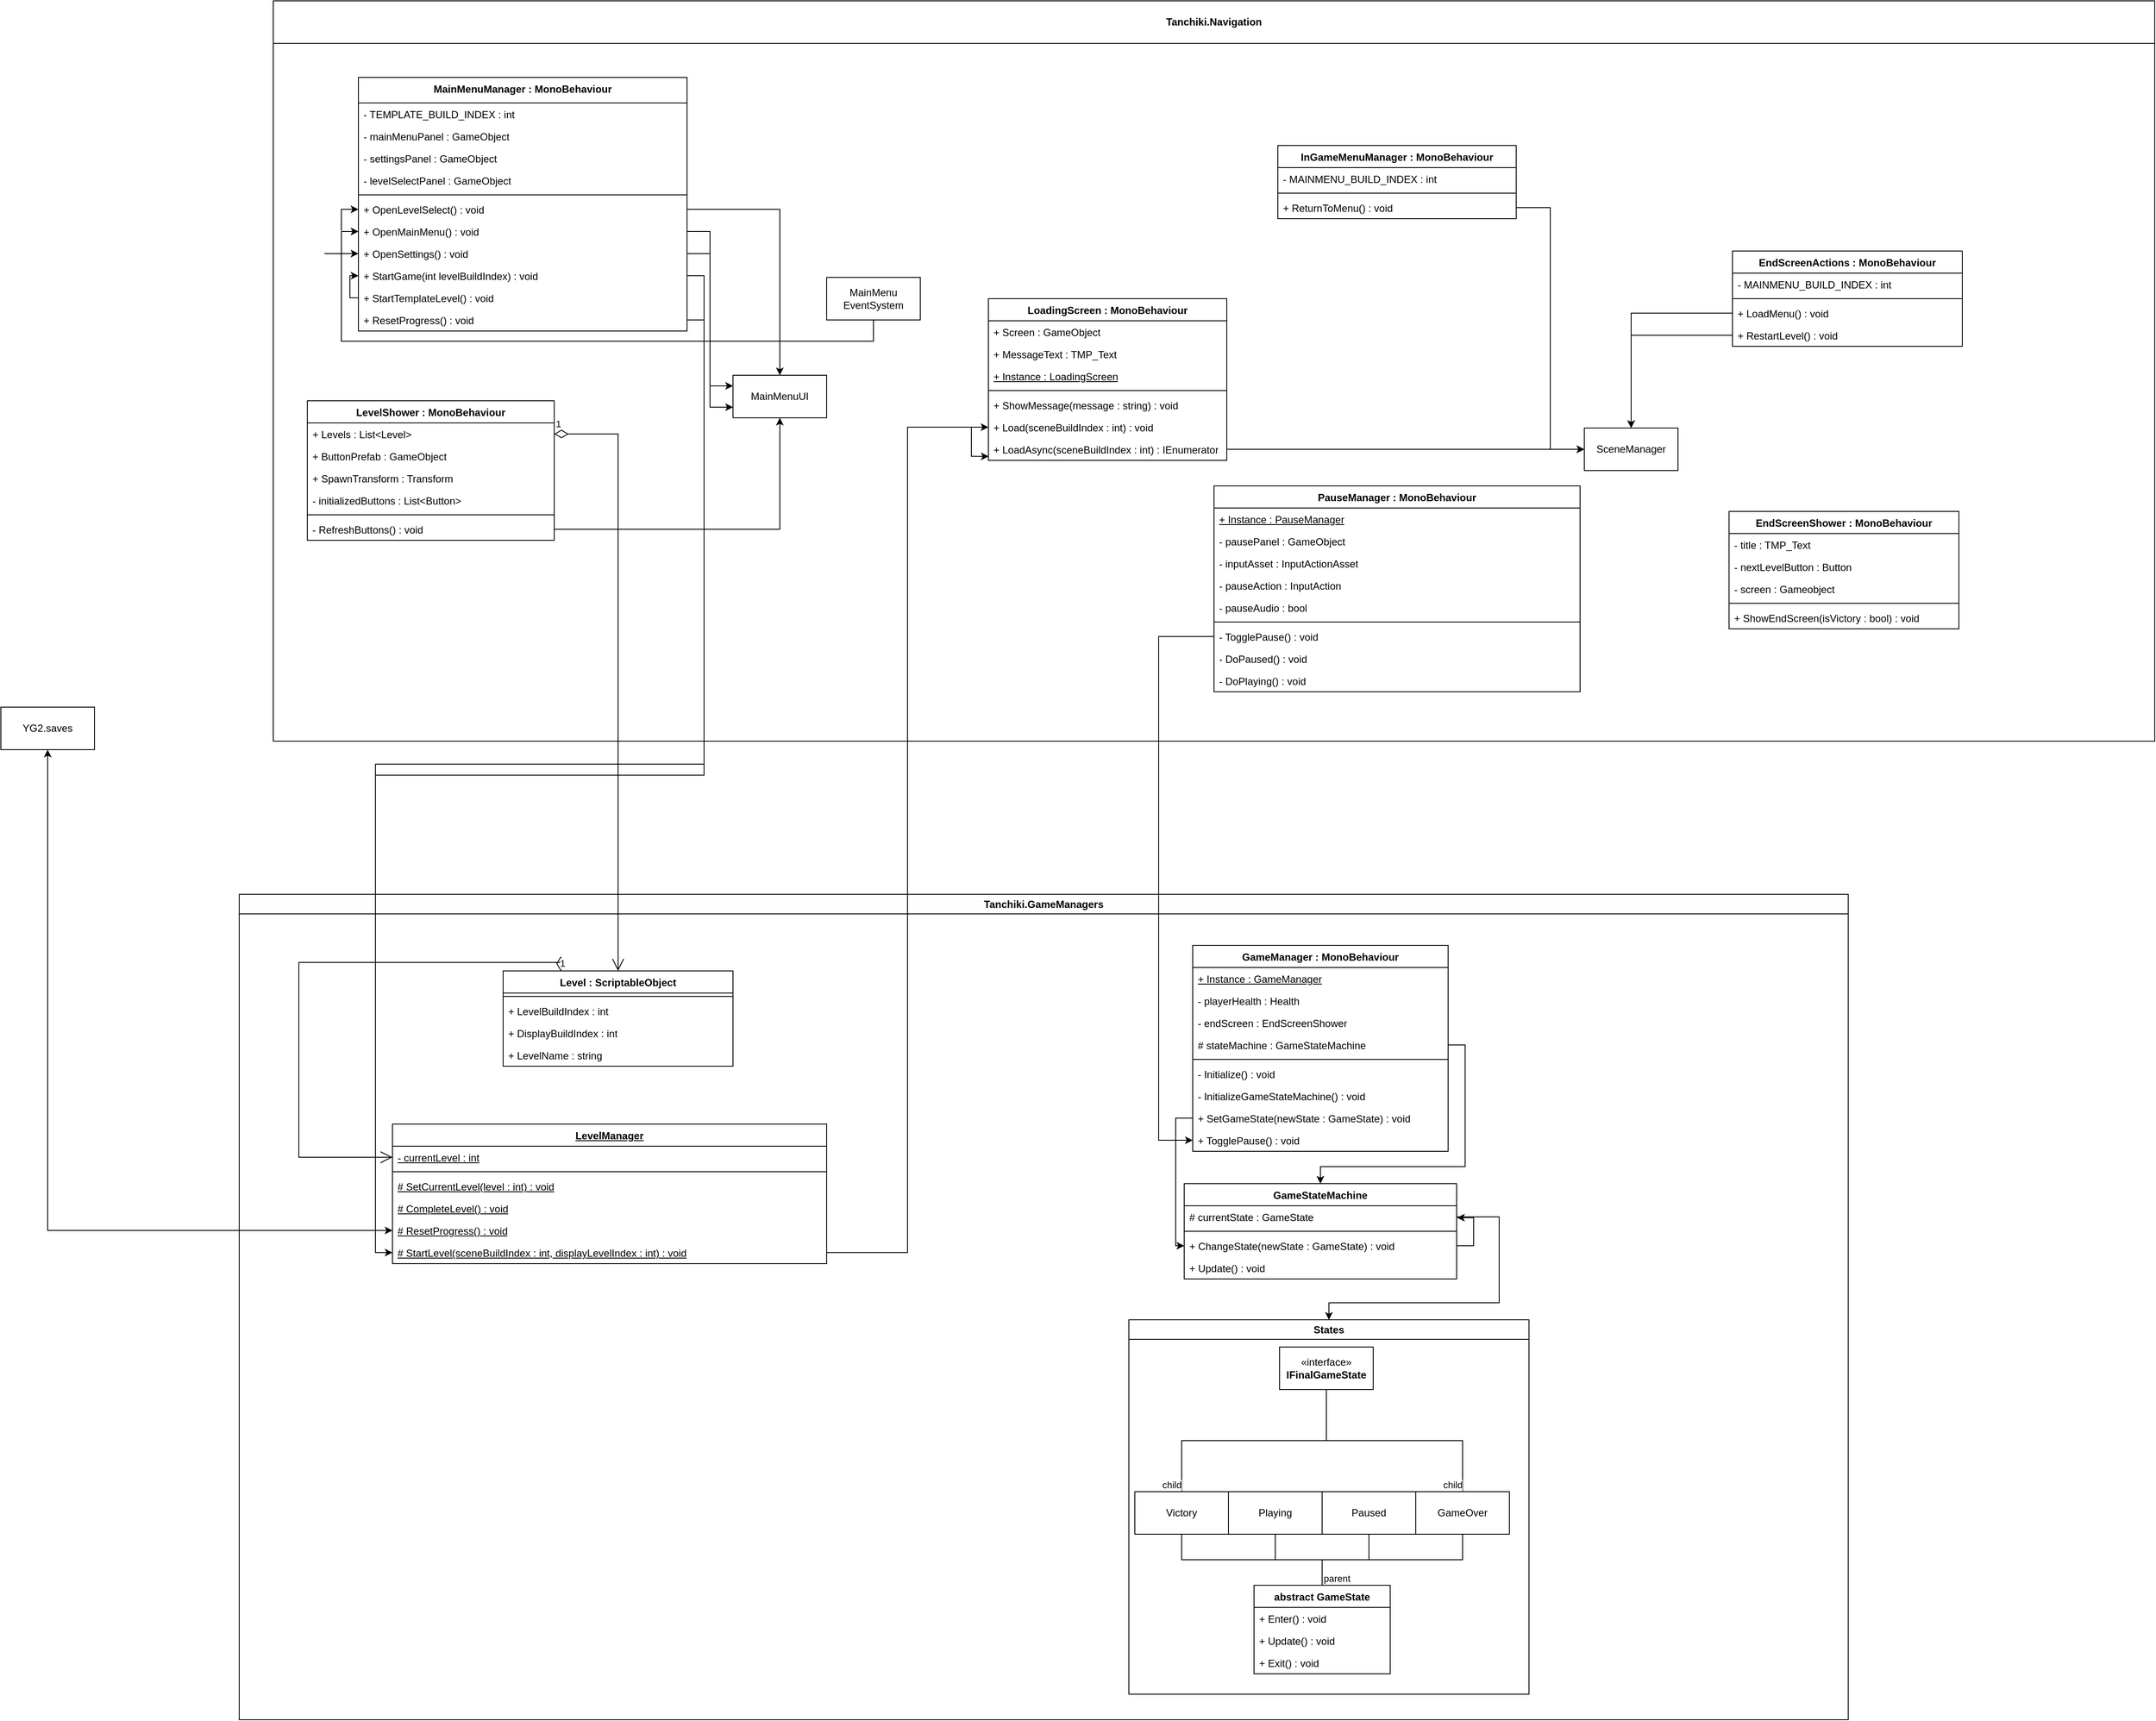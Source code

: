 <mxfile version="28.1.2">
  <diagram name="Страница — 1" id="2DYOa_ZJoDetYjfo0d46">
    <mxGraphModel dx="1869" dy="572" grid="1" gridSize="10" guides="1" tooltips="1" connect="1" arrows="1" fold="1" page="1" pageScale="1" pageWidth="827" pageHeight="1169" math="0" shadow="0">
      <root>
        <mxCell id="0" />
        <mxCell id="1" parent="0" />
        <mxCell id="8QUW1PWuyOzQRffvTLw3-3" value="Tanchiki.Navigation" style="swimlane;whiteSpace=wrap;html=1;startSize=50;" parent="1" vertex="1">
          <mxGeometry x="-40" y="100" width="2210" height="870" as="geometry" />
        </mxCell>
        <mxCell id="w1ibGSSZmLzrK6lH3_LJ-1" value="MainMenuManager : MonoBehaviour" style="swimlane;fontStyle=1;align=center;verticalAlign=top;childLayout=stackLayout;horizontal=1;startSize=30;horizontalStack=0;resizeParent=1;resizeParentMax=0;resizeLast=0;collapsible=1;marginBottom=0;whiteSpace=wrap;html=1;" parent="8QUW1PWuyOzQRffvTLw3-3" vertex="1">
          <mxGeometry x="100" y="90" width="386" height="298" as="geometry">
            <mxRectangle x="290" y="210" width="100" height="30" as="alternateBounds" />
          </mxGeometry>
        </mxCell>
        <mxCell id="w1ibGSSZmLzrK6lH3_LJ-2" value="- TEMPLATE_BUILD_INDEX : i&lt;span style=&quot;background-color: transparent; color: light-dark(rgb(0, 0, 0), rgb(255, 255, 255));&quot;&gt;nt&lt;/span&gt;" style="text;strokeColor=none;fillColor=none;align=left;verticalAlign=top;spacingLeft=4;spacingRight=4;overflow=hidden;rotatable=0;points=[[0,0.5],[1,0.5]];portConstraint=eastwest;whiteSpace=wrap;html=1;" parent="w1ibGSSZmLzrK6lH3_LJ-1" vertex="1">
          <mxGeometry y="30" width="386" height="26" as="geometry" />
        </mxCell>
        <mxCell id="8QUW1PWuyOzQRffvTLw3-4" value="- mainMenuPanel : GameObject" style="text;strokeColor=none;fillColor=none;align=left;verticalAlign=top;spacingLeft=4;spacingRight=4;overflow=hidden;rotatable=0;points=[[0,0.5],[1,0.5]];portConstraint=eastwest;whiteSpace=wrap;html=1;" parent="w1ibGSSZmLzrK6lH3_LJ-1" vertex="1">
          <mxGeometry y="56" width="386" height="26" as="geometry" />
        </mxCell>
        <mxCell id="8QUW1PWuyOzQRffvTLw3-6" value="- settingsPanel : GameObject" style="text;strokeColor=none;fillColor=none;align=left;verticalAlign=top;spacingLeft=4;spacingRight=4;overflow=hidden;rotatable=0;points=[[0,0.5],[1,0.5]];portConstraint=eastwest;whiteSpace=wrap;html=1;" parent="w1ibGSSZmLzrK6lH3_LJ-1" vertex="1">
          <mxGeometry y="82" width="386" height="26" as="geometry" />
        </mxCell>
        <mxCell id="8QUW1PWuyOzQRffvTLw3-7" value="- levelSelectPanel : GameObject" style="text;strokeColor=none;fillColor=none;align=left;verticalAlign=top;spacingLeft=4;spacingRight=4;overflow=hidden;rotatable=0;points=[[0,0.5],[1,0.5]];portConstraint=eastwest;whiteSpace=wrap;html=1;" parent="w1ibGSSZmLzrK6lH3_LJ-1" vertex="1">
          <mxGeometry y="108" width="386" height="26" as="geometry" />
        </mxCell>
        <mxCell id="w1ibGSSZmLzrK6lH3_LJ-3" value="" style="line;strokeWidth=1;fillColor=none;align=left;verticalAlign=middle;spacingTop=-1;spacingLeft=3;spacingRight=3;rotatable=0;labelPosition=right;points=[];portConstraint=eastwest;strokeColor=inherit;" parent="w1ibGSSZmLzrK6lH3_LJ-1" vertex="1">
          <mxGeometry y="134" width="386" height="8" as="geometry" />
        </mxCell>
        <mxCell id="w1ibGSSZmLzrK6lH3_LJ-4" value="+ OpenLevelSelect() : void" style="text;strokeColor=none;fillColor=none;align=left;verticalAlign=top;spacingLeft=4;spacingRight=4;overflow=hidden;rotatable=0;points=[[0,0.5],[1,0.5]];portConstraint=eastwest;whiteSpace=wrap;html=1;" parent="w1ibGSSZmLzrK6lH3_LJ-1" vertex="1">
          <mxGeometry y="142" width="386" height="26" as="geometry" />
        </mxCell>
        <mxCell id="8QUW1PWuyOzQRffvTLw3-8" value="+ OpenMainMenu() : void" style="text;strokeColor=none;fillColor=none;align=left;verticalAlign=top;spacingLeft=4;spacingRight=4;overflow=hidden;rotatable=0;points=[[0,0.5],[1,0.5]];portConstraint=eastwest;whiteSpace=wrap;html=1;" parent="w1ibGSSZmLzrK6lH3_LJ-1" vertex="1">
          <mxGeometry y="168" width="386" height="26" as="geometry" />
        </mxCell>
        <mxCell id="8QUW1PWuyOzQRffvTLw3-9" value="+ OpenSettings() : void" style="text;strokeColor=none;fillColor=none;align=left;verticalAlign=top;spacingLeft=4;spacingRight=4;overflow=hidden;rotatable=0;points=[[0,0.5],[1,0.5]];portConstraint=eastwest;whiteSpace=wrap;html=1;" parent="w1ibGSSZmLzrK6lH3_LJ-1" vertex="1">
          <mxGeometry y="194" width="386" height="26" as="geometry" />
        </mxCell>
        <mxCell id="8QUW1PWuyOzQRffvTLw3-49" value="+ StartGame(int levelBuildIndex) : void" style="text;strokeColor=none;fillColor=none;align=left;verticalAlign=top;spacingLeft=4;spacingRight=4;overflow=hidden;rotatable=0;points=[[0,0.5],[1,0.5]];portConstraint=eastwest;whiteSpace=wrap;html=1;" parent="w1ibGSSZmLzrK6lH3_LJ-1" vertex="1">
          <mxGeometry y="220" width="386" height="26" as="geometry" />
        </mxCell>
        <mxCell id="8QUW1PWuyOzQRffvTLw3-71" style="edgeStyle=orthogonalEdgeStyle;rounded=0;orthogonalLoop=1;jettySize=auto;html=1;entryX=0;entryY=0.5;entryDx=0;entryDy=0;" parent="w1ibGSSZmLzrK6lH3_LJ-1" source="8QUW1PWuyOzQRffvTLw3-53" target="8QUW1PWuyOzQRffvTLw3-49" edge="1">
          <mxGeometry relative="1" as="geometry">
            <Array as="points">
              <mxPoint x="-10" y="259" />
              <mxPoint x="-10" y="233" />
            </Array>
          </mxGeometry>
        </mxCell>
        <mxCell id="8QUW1PWuyOzQRffvTLw3-53" value="+ StartTemplateLevel() : void" style="text;strokeColor=none;fillColor=none;align=left;verticalAlign=top;spacingLeft=4;spacingRight=4;overflow=hidden;rotatable=0;points=[[0,0.5],[1,0.5]];portConstraint=eastwest;whiteSpace=wrap;html=1;" parent="w1ibGSSZmLzrK6lH3_LJ-1" vertex="1">
          <mxGeometry y="246" width="386" height="26" as="geometry" />
        </mxCell>
        <mxCell id="8QUW1PWuyOzQRffvTLw3-58" value="+ ResetProgress() : void" style="text;strokeColor=none;fillColor=none;align=left;verticalAlign=top;spacingLeft=4;spacingRight=4;overflow=hidden;rotatable=0;points=[[0,0.5],[1,0.5]];portConstraint=eastwest;whiteSpace=wrap;html=1;" parent="w1ibGSSZmLzrK6lH3_LJ-1" vertex="1">
          <mxGeometry y="272" width="386" height="26" as="geometry" />
        </mxCell>
        <mxCell id="8QUW1PWuyOzQRffvTLw3-10" value="LoadingScreen : MonoBehaviour" style="swimlane;fontStyle=1;align=center;verticalAlign=top;childLayout=stackLayout;horizontal=1;startSize=26;horizontalStack=0;resizeParent=1;resizeParentMax=0;resizeLast=0;collapsible=1;marginBottom=0;whiteSpace=wrap;html=1;" parent="8QUW1PWuyOzQRffvTLw3-3" vertex="1">
          <mxGeometry x="840" y="350" width="280" height="190" as="geometry" />
        </mxCell>
        <mxCell id="8QUW1PWuyOzQRffvTLw3-11" value="+ Screen : GameObject" style="text;strokeColor=none;fillColor=none;align=left;verticalAlign=top;spacingLeft=4;spacingRight=4;overflow=hidden;rotatable=0;points=[[0,0.5],[1,0.5]];portConstraint=eastwest;whiteSpace=wrap;html=1;" parent="8QUW1PWuyOzQRffvTLw3-10" vertex="1">
          <mxGeometry y="26" width="280" height="26" as="geometry" />
        </mxCell>
        <mxCell id="8QUW1PWuyOzQRffvTLw3-14" value="+ MessageText : TMP_Text" style="text;strokeColor=none;fillColor=none;align=left;verticalAlign=top;spacingLeft=4;spacingRight=4;overflow=hidden;rotatable=0;points=[[0,0.5],[1,0.5]];portConstraint=eastwest;whiteSpace=wrap;html=1;" parent="8QUW1PWuyOzQRffvTLw3-10" vertex="1">
          <mxGeometry y="52" width="280" height="26" as="geometry" />
        </mxCell>
        <mxCell id="8QUW1PWuyOzQRffvTLw3-15" value="+ Instance : LoadingScreen" style="text;strokeColor=none;fillColor=none;align=left;verticalAlign=top;spacingLeft=4;spacingRight=4;overflow=hidden;rotatable=0;points=[[0,0.5],[1,0.5]];portConstraint=eastwest;whiteSpace=wrap;html=1;fontStyle=4" parent="8QUW1PWuyOzQRffvTLw3-10" vertex="1">
          <mxGeometry y="78" width="280" height="26" as="geometry" />
        </mxCell>
        <mxCell id="8QUW1PWuyOzQRffvTLw3-12" value="" style="line;strokeWidth=1;fillColor=none;align=left;verticalAlign=middle;spacingTop=-1;spacingLeft=3;spacingRight=3;rotatable=0;labelPosition=right;points=[];portConstraint=eastwest;strokeColor=inherit;" parent="8QUW1PWuyOzQRffvTLw3-10" vertex="1">
          <mxGeometry y="104" width="280" height="8" as="geometry" />
        </mxCell>
        <mxCell id="AEAD8FZH2cgO7j8btaIu-1" value="+ ShowMessage(message : string) : void" style="text;strokeColor=none;fillColor=none;align=left;verticalAlign=top;spacingLeft=4;spacingRight=4;overflow=hidden;rotatable=0;points=[[0,0.5],[1,0.5]];portConstraint=eastwest;whiteSpace=wrap;html=1;" vertex="1" parent="8QUW1PWuyOzQRffvTLw3-10">
          <mxGeometry y="112" width="280" height="26" as="geometry" />
        </mxCell>
        <mxCell id="8QUW1PWuyOzQRffvTLw3-16" value="+ Load(sceneBuildIndex : int) : void" style="text;strokeColor=none;fillColor=none;align=left;verticalAlign=top;spacingLeft=4;spacingRight=4;overflow=hidden;rotatable=0;points=[[0,0.5],[1,0.5]];portConstraint=eastwest;whiteSpace=wrap;html=1;" parent="8QUW1PWuyOzQRffvTLw3-10" vertex="1">
          <mxGeometry y="138" width="280" height="26" as="geometry" />
        </mxCell>
        <mxCell id="8QUW1PWuyOzQRffvTLw3-17" value="+ LoadAsync(sceneBuildIndex : int) : IEnumerator" style="text;strokeColor=none;fillColor=none;align=left;verticalAlign=top;spacingLeft=4;spacingRight=4;overflow=hidden;rotatable=0;points=[[0,0.5],[1,0.5]];portConstraint=eastwest;whiteSpace=wrap;html=1;" parent="8QUW1PWuyOzQRffvTLw3-10" vertex="1">
          <mxGeometry y="164" width="280" height="26" as="geometry" />
        </mxCell>
        <mxCell id="8QUW1PWuyOzQRffvTLw3-78" style="edgeStyle=orthogonalEdgeStyle;rounded=0;orthogonalLoop=1;jettySize=auto;html=1;entryX=0.001;entryY=0.821;entryDx=0;entryDy=0;entryPerimeter=0;" parent="8QUW1PWuyOzQRffvTLw3-10" source="8QUW1PWuyOzQRffvTLw3-16" target="8QUW1PWuyOzQRffvTLw3-17" edge="1">
          <mxGeometry relative="1" as="geometry" />
        </mxCell>
        <mxCell id="8QUW1PWuyOzQRffvTLw3-22" value="LevelShower : MonoBehaviour" style="swimlane;fontStyle=1;align=center;verticalAlign=top;childLayout=stackLayout;horizontal=1;startSize=26;horizontalStack=0;resizeParent=1;resizeParentMax=0;resizeLast=0;collapsible=1;marginBottom=0;whiteSpace=wrap;html=1;" parent="8QUW1PWuyOzQRffvTLw3-3" vertex="1">
          <mxGeometry x="40" y="470" width="290" height="164" as="geometry" />
        </mxCell>
        <mxCell id="8QUW1PWuyOzQRffvTLw3-23" value="+ Levels : List&amp;lt;Level&amp;gt;" style="text;strokeColor=none;fillColor=none;align=left;verticalAlign=top;spacingLeft=4;spacingRight=4;overflow=hidden;rotatable=0;points=[[0,0.5],[1,0.5]];portConstraint=eastwest;whiteSpace=wrap;html=1;" parent="8QUW1PWuyOzQRffvTLw3-22" vertex="1">
          <mxGeometry y="26" width="290" height="26" as="geometry" />
        </mxCell>
        <mxCell id="8QUW1PWuyOzQRffvTLw3-26" value="+ ButtonPrefab : GameObject" style="text;strokeColor=none;fillColor=none;align=left;verticalAlign=top;spacingLeft=4;spacingRight=4;overflow=hidden;rotatable=0;points=[[0,0.5],[1,0.5]];portConstraint=eastwest;whiteSpace=wrap;html=1;" parent="8QUW1PWuyOzQRffvTLw3-22" vertex="1">
          <mxGeometry y="52" width="290" height="26" as="geometry" />
        </mxCell>
        <mxCell id="8QUW1PWuyOzQRffvTLw3-27" value="+ SpawnTransform : Transform" style="text;strokeColor=none;fillColor=none;align=left;verticalAlign=top;spacingLeft=4;spacingRight=4;overflow=hidden;rotatable=0;points=[[0,0.5],[1,0.5]];portConstraint=eastwest;whiteSpace=wrap;html=1;" parent="8QUW1PWuyOzQRffvTLw3-22" vertex="1">
          <mxGeometry y="78" width="290" height="26" as="geometry" />
        </mxCell>
        <mxCell id="8QUW1PWuyOzQRffvTLw3-28" value="-&amp;nbsp;initializedButtons : List&amp;lt;Button&amp;gt;" style="text;strokeColor=none;fillColor=none;align=left;verticalAlign=top;spacingLeft=4;spacingRight=4;overflow=hidden;rotatable=0;points=[[0,0.5],[1,0.5]];portConstraint=eastwest;whiteSpace=wrap;html=1;" parent="8QUW1PWuyOzQRffvTLw3-22" vertex="1">
          <mxGeometry y="104" width="290" height="26" as="geometry" />
        </mxCell>
        <mxCell id="8QUW1PWuyOzQRffvTLw3-24" value="" style="line;strokeWidth=1;fillColor=none;align=left;verticalAlign=middle;spacingTop=-1;spacingLeft=3;spacingRight=3;rotatable=0;labelPosition=right;points=[];portConstraint=eastwest;strokeColor=inherit;" parent="8QUW1PWuyOzQRffvTLw3-22" vertex="1">
          <mxGeometry y="130" width="290" height="8" as="geometry" />
        </mxCell>
        <mxCell id="8QUW1PWuyOzQRffvTLw3-30" value="- RefreshButtons() : void" style="text;strokeColor=none;fillColor=none;align=left;verticalAlign=top;spacingLeft=4;spacingRight=4;overflow=hidden;rotatable=0;points=[[0,0.5],[1,0.5]];portConstraint=eastwest;whiteSpace=wrap;html=1;" parent="8QUW1PWuyOzQRffvTLw3-22" vertex="1">
          <mxGeometry y="138" width="290" height="26" as="geometry" />
        </mxCell>
        <mxCell id="8QUW1PWuyOzQRffvTLw3-37" value="MainMenuUI" style="html=1;whiteSpace=wrap;" parent="8QUW1PWuyOzQRffvTLw3-3" vertex="1">
          <mxGeometry x="540" y="440" width="110" height="50" as="geometry" />
        </mxCell>
        <mxCell id="8QUW1PWuyOzQRffvTLw3-47" style="edgeStyle=orthogonalEdgeStyle;rounded=0;orthogonalLoop=1;jettySize=auto;html=1;entryX=0;entryY=0.5;entryDx=0;entryDy=0;" parent="8QUW1PWuyOzQRffvTLw3-3" source="8QUW1PWuyOzQRffvTLw3-38" target="8QUW1PWuyOzQRffvTLw3-8" edge="1">
          <mxGeometry relative="1" as="geometry">
            <Array as="points">
              <mxPoint x="705" y="400" />
              <mxPoint x="80" y="400" />
              <mxPoint x="80" y="271" />
            </Array>
          </mxGeometry>
        </mxCell>
        <mxCell id="8QUW1PWuyOzQRffvTLw3-38" value="MainMenu&lt;br&gt;EventSystem" style="html=1;whiteSpace=wrap;" parent="8QUW1PWuyOzQRffvTLw3-3" vertex="1">
          <mxGeometry x="650" y="325" width="110" height="50" as="geometry" />
        </mxCell>
        <mxCell id="8QUW1PWuyOzQRffvTLw3-40" style="edgeStyle=orthogonalEdgeStyle;rounded=0;orthogonalLoop=1;jettySize=auto;html=1;" parent="8QUW1PWuyOzQRffvTLw3-3" source="w1ibGSSZmLzrK6lH3_LJ-4" target="8QUW1PWuyOzQRffvTLw3-37" edge="1">
          <mxGeometry relative="1" as="geometry" />
        </mxCell>
        <mxCell id="8QUW1PWuyOzQRffvTLw3-41" style="edgeStyle=orthogonalEdgeStyle;rounded=0;orthogonalLoop=1;jettySize=auto;html=1;entryX=0;entryY=0.25;entryDx=0;entryDy=0;" parent="8QUW1PWuyOzQRffvTLw3-3" source="8QUW1PWuyOzQRffvTLw3-8" target="8QUW1PWuyOzQRffvTLw3-37" edge="1">
          <mxGeometry relative="1" as="geometry">
            <mxPoint x="530.0" y="350" as="targetPoint" />
          </mxGeometry>
        </mxCell>
        <mxCell id="8QUW1PWuyOzQRffvTLw3-42" style="edgeStyle=orthogonalEdgeStyle;rounded=0;orthogonalLoop=1;jettySize=auto;html=1;entryX=0;entryY=0.75;entryDx=0;entryDy=0;" parent="8QUW1PWuyOzQRffvTLw3-3" source="8QUW1PWuyOzQRffvTLw3-9" target="8QUW1PWuyOzQRffvTLw3-37" edge="1">
          <mxGeometry relative="1" as="geometry">
            <mxPoint x="520.0" y="350" as="targetPoint" />
          </mxGeometry>
        </mxCell>
        <mxCell id="8QUW1PWuyOzQRffvTLw3-44" style="edgeStyle=orthogonalEdgeStyle;rounded=0;orthogonalLoop=1;jettySize=auto;html=1;entryX=0.5;entryY=1;entryDx=0;entryDy=0;" parent="8QUW1PWuyOzQRffvTLw3-3" source="8QUW1PWuyOzQRffvTLw3-30" target="8QUW1PWuyOzQRffvTLw3-37" edge="1">
          <mxGeometry relative="1" as="geometry" />
        </mxCell>
        <mxCell id="8QUW1PWuyOzQRffvTLw3-56" value="" style="endArrow=classic;html=1;rounded=0;entryX=0;entryY=0.5;entryDx=0;entryDy=0;" parent="8QUW1PWuyOzQRffvTLw3-3" target="w1ibGSSZmLzrK6lH3_LJ-4" edge="1">
          <mxGeometry width="50" height="50" relative="1" as="geometry">
            <mxPoint x="80" y="270" as="sourcePoint" />
            <mxPoint x="100" y="210" as="targetPoint" />
            <Array as="points">
              <mxPoint x="80" y="245" />
            </Array>
          </mxGeometry>
        </mxCell>
        <mxCell id="v83eA48cjaej-B-r6ZFM-2" value="SceneManager" style="html=1;whiteSpace=wrap;" parent="8QUW1PWuyOzQRffvTLw3-3" vertex="1">
          <mxGeometry x="1540" y="502" width="110" height="50" as="geometry" />
        </mxCell>
        <mxCell id="8QUW1PWuyOzQRffvTLw3-33" value="InGameMenuManager : MonoBehaviour" style="swimlane;fontStyle=1;align=center;verticalAlign=top;childLayout=stackLayout;horizontal=1;startSize=26;horizontalStack=0;resizeParent=1;resizeParentMax=0;resizeLast=0;collapsible=1;marginBottom=0;whiteSpace=wrap;html=1;" parent="8QUW1PWuyOzQRffvTLw3-3" vertex="1">
          <mxGeometry x="1180" y="170" width="280" height="86" as="geometry" />
        </mxCell>
        <mxCell id="8QUW1PWuyOzQRffvTLw3-34" value="- MAINMENU_BUILD_INDEX : int" style="text;strokeColor=none;fillColor=none;align=left;verticalAlign=top;spacingLeft=4;spacingRight=4;overflow=hidden;rotatable=0;points=[[0,0.5],[1,0.5]];portConstraint=eastwest;whiteSpace=wrap;html=1;" parent="8QUW1PWuyOzQRffvTLw3-33" vertex="1">
          <mxGeometry y="26" width="280" height="26" as="geometry" />
        </mxCell>
        <mxCell id="8QUW1PWuyOzQRffvTLw3-35" value="" style="line;strokeWidth=1;fillColor=none;align=left;verticalAlign=middle;spacingTop=-1;spacingLeft=3;spacingRight=3;rotatable=0;labelPosition=right;points=[];portConstraint=eastwest;strokeColor=inherit;" parent="8QUW1PWuyOzQRffvTLw3-33" vertex="1">
          <mxGeometry y="52" width="280" height="8" as="geometry" />
        </mxCell>
        <mxCell id="8QUW1PWuyOzQRffvTLw3-36" value="+ ReturnToMenu() : void" style="text;strokeColor=none;fillColor=none;align=left;verticalAlign=top;spacingLeft=4;spacingRight=4;overflow=hidden;rotatable=0;points=[[0,0.5],[1,0.5]];portConstraint=eastwest;whiteSpace=wrap;html=1;" parent="8QUW1PWuyOzQRffvTLw3-33" vertex="1">
          <mxGeometry y="60" width="280" height="26" as="geometry" />
        </mxCell>
        <mxCell id="v83eA48cjaej-B-r6ZFM-3" style="edgeStyle=orthogonalEdgeStyle;rounded=0;orthogonalLoop=1;jettySize=auto;html=1;entryX=0;entryY=0.5;entryDx=0;entryDy=0;" parent="8QUW1PWuyOzQRffvTLw3-3" source="8QUW1PWuyOzQRffvTLw3-36" target="v83eA48cjaej-B-r6ZFM-2" edge="1">
          <mxGeometry relative="1" as="geometry" />
        </mxCell>
        <mxCell id="v83eA48cjaej-B-r6ZFM-4" style="edgeStyle=orthogonalEdgeStyle;rounded=0;orthogonalLoop=1;jettySize=auto;html=1;entryX=0;entryY=0.5;entryDx=0;entryDy=0;" parent="8QUW1PWuyOzQRffvTLw3-3" source="8QUW1PWuyOzQRffvTLw3-17" target="v83eA48cjaej-B-r6ZFM-2" edge="1">
          <mxGeometry relative="1" as="geometry" />
        </mxCell>
        <mxCell id="v83eA48cjaej-B-r6ZFM-5" value="PauseManager : MonoBehaviour" style="swimlane;fontStyle=1;align=center;verticalAlign=top;childLayout=stackLayout;horizontal=1;startSize=26;horizontalStack=0;resizeParent=1;resizeParentMax=0;resizeLast=0;collapsible=1;marginBottom=0;whiteSpace=wrap;html=1;" parent="8QUW1PWuyOzQRffvTLw3-3" vertex="1">
          <mxGeometry x="1105" y="570" width="430" height="242" as="geometry" />
        </mxCell>
        <mxCell id="v83eA48cjaej-B-r6ZFM-12" value="+ Instance : PauseManager" style="text;strokeColor=none;fillColor=none;align=left;verticalAlign=top;spacingLeft=4;spacingRight=4;overflow=hidden;rotatable=0;points=[[0,0.5],[1,0.5]];portConstraint=eastwest;whiteSpace=wrap;html=1;fontStyle=4" parent="v83eA48cjaej-B-r6ZFM-5" vertex="1">
          <mxGeometry y="26" width="430" height="26" as="geometry" />
        </mxCell>
        <mxCell id="v83eA48cjaej-B-r6ZFM-6" value="- pausePanel : GameObject" style="text;strokeColor=none;fillColor=none;align=left;verticalAlign=top;spacingLeft=4;spacingRight=4;overflow=hidden;rotatable=0;points=[[0,0.5],[1,0.5]];portConstraint=eastwest;whiteSpace=wrap;html=1;" parent="v83eA48cjaej-B-r6ZFM-5" vertex="1">
          <mxGeometry y="52" width="430" height="26" as="geometry" />
        </mxCell>
        <mxCell id="v83eA48cjaej-B-r6ZFM-9" value="- inputAsset : InputActionAsset" style="text;strokeColor=none;fillColor=none;align=left;verticalAlign=top;spacingLeft=4;spacingRight=4;overflow=hidden;rotatable=0;points=[[0,0.5],[1,0.5]];portConstraint=eastwest;whiteSpace=wrap;html=1;" parent="v83eA48cjaej-B-r6ZFM-5" vertex="1">
          <mxGeometry y="78" width="430" height="26" as="geometry" />
        </mxCell>
        <mxCell id="v83eA48cjaej-B-r6ZFM-10" value="- pauseAction : InputAction" style="text;strokeColor=none;fillColor=none;align=left;verticalAlign=top;spacingLeft=4;spacingRight=4;overflow=hidden;rotatable=0;points=[[0,0.5],[1,0.5]];portConstraint=eastwest;whiteSpace=wrap;html=1;" parent="v83eA48cjaej-B-r6ZFM-5" vertex="1">
          <mxGeometry y="104" width="430" height="26" as="geometry" />
        </mxCell>
        <mxCell id="v83eA48cjaej-B-r6ZFM-11" value="- pauseAudio : bool" style="text;strokeColor=none;fillColor=none;align=left;verticalAlign=top;spacingLeft=4;spacingRight=4;overflow=hidden;rotatable=0;points=[[0,0.5],[1,0.5]];portConstraint=eastwest;whiteSpace=wrap;html=1;" parent="v83eA48cjaej-B-r6ZFM-5" vertex="1">
          <mxGeometry y="130" width="430" height="26" as="geometry" />
        </mxCell>
        <mxCell id="v83eA48cjaej-B-r6ZFM-7" value="" style="line;strokeWidth=1;fillColor=none;align=left;verticalAlign=middle;spacingTop=-1;spacingLeft=3;spacingRight=3;rotatable=0;labelPosition=right;points=[];portConstraint=eastwest;strokeColor=inherit;" parent="v83eA48cjaej-B-r6ZFM-5" vertex="1">
          <mxGeometry y="156" width="430" height="8" as="geometry" />
        </mxCell>
        <mxCell id="v83eA48cjaej-B-r6ZFM-8" value="- TogglePause() : void" style="text;strokeColor=none;fillColor=none;align=left;verticalAlign=top;spacingLeft=4;spacingRight=4;overflow=hidden;rotatable=0;points=[[0,0.5],[1,0.5]];portConstraint=eastwest;whiteSpace=wrap;html=1;" parent="v83eA48cjaej-B-r6ZFM-5" vertex="1">
          <mxGeometry y="164" width="430" height="26" as="geometry" />
        </mxCell>
        <mxCell id="v83eA48cjaej-B-r6ZFM-17" value="- DoPaused() : void" style="text;strokeColor=none;fillColor=none;align=left;verticalAlign=top;spacingLeft=4;spacingRight=4;overflow=hidden;rotatable=0;points=[[0,0.5],[1,0.5]];portConstraint=eastwest;whiteSpace=wrap;html=1;" parent="v83eA48cjaej-B-r6ZFM-5" vertex="1">
          <mxGeometry y="190" width="430" height="26" as="geometry" />
        </mxCell>
        <mxCell id="v83eA48cjaej-B-r6ZFM-18" value="- DoPlaying() : void" style="text;strokeColor=none;fillColor=none;align=left;verticalAlign=top;spacingLeft=4;spacingRight=4;overflow=hidden;rotatable=0;points=[[0,0.5],[1,0.5]];portConstraint=eastwest;whiteSpace=wrap;html=1;" parent="v83eA48cjaej-B-r6ZFM-5" vertex="1">
          <mxGeometry y="216" width="430" height="26" as="geometry" />
        </mxCell>
        <mxCell id="v83eA48cjaej-B-r6ZFM-130" value="EndScreenActions : MonoBehaviour" style="swimlane;fontStyle=1;align=center;verticalAlign=top;childLayout=stackLayout;horizontal=1;startSize=26;horizontalStack=0;resizeParent=1;resizeParentMax=0;resizeLast=0;collapsible=1;marginBottom=0;whiteSpace=wrap;html=1;" parent="8QUW1PWuyOzQRffvTLw3-3" vertex="1">
          <mxGeometry x="1714" y="294" width="270" height="112" as="geometry" />
        </mxCell>
        <mxCell id="v83eA48cjaej-B-r6ZFM-131" value="- MAINMENU_BUILD_INDEX : int" style="text;strokeColor=none;fillColor=none;align=left;verticalAlign=top;spacingLeft=4;spacingRight=4;overflow=hidden;rotatable=0;points=[[0,0.5],[1,0.5]];portConstraint=eastwest;whiteSpace=wrap;html=1;" parent="v83eA48cjaej-B-r6ZFM-130" vertex="1">
          <mxGeometry y="26" width="270" height="26" as="geometry" />
        </mxCell>
        <mxCell id="v83eA48cjaej-B-r6ZFM-132" value="" style="line;strokeWidth=1;fillColor=none;align=left;verticalAlign=middle;spacingTop=-1;spacingLeft=3;spacingRight=3;rotatable=0;labelPosition=right;points=[];portConstraint=eastwest;strokeColor=inherit;" parent="v83eA48cjaej-B-r6ZFM-130" vertex="1">
          <mxGeometry y="52" width="270" height="8" as="geometry" />
        </mxCell>
        <mxCell id="v83eA48cjaej-B-r6ZFM-133" value="+ LoadMenu() : void" style="text;strokeColor=none;fillColor=none;align=left;verticalAlign=top;spacingLeft=4;spacingRight=4;overflow=hidden;rotatable=0;points=[[0,0.5],[1,0.5]];portConstraint=eastwest;whiteSpace=wrap;html=1;" parent="v83eA48cjaej-B-r6ZFM-130" vertex="1">
          <mxGeometry y="60" width="270" height="26" as="geometry" />
        </mxCell>
        <mxCell id="v83eA48cjaej-B-r6ZFM-134" value="+ RestartLevel() : void" style="text;strokeColor=none;fillColor=none;align=left;verticalAlign=top;spacingLeft=4;spacingRight=4;overflow=hidden;rotatable=0;points=[[0,0.5],[1,0.5]];portConstraint=eastwest;whiteSpace=wrap;html=1;" parent="v83eA48cjaej-B-r6ZFM-130" vertex="1">
          <mxGeometry y="86" width="270" height="26" as="geometry" />
        </mxCell>
        <mxCell id="v83eA48cjaej-B-r6ZFM-136" value="EndScreenShower : MonoBehaviour" style="swimlane;fontStyle=1;align=center;verticalAlign=top;childLayout=stackLayout;horizontal=1;startSize=26;horizontalStack=0;resizeParent=1;resizeParentMax=0;resizeLast=0;collapsible=1;marginBottom=0;whiteSpace=wrap;html=1;" parent="8QUW1PWuyOzQRffvTLw3-3" vertex="1">
          <mxGeometry x="1710" y="600" width="270" height="138" as="geometry" />
        </mxCell>
        <mxCell id="v83eA48cjaej-B-r6ZFM-137" value="- title : TMP_Text" style="text;strokeColor=none;fillColor=none;align=left;verticalAlign=top;spacingLeft=4;spacingRight=4;overflow=hidden;rotatable=0;points=[[0,0.5],[1,0.5]];portConstraint=eastwest;whiteSpace=wrap;html=1;" parent="v83eA48cjaej-B-r6ZFM-136" vertex="1">
          <mxGeometry y="26" width="270" height="26" as="geometry" />
        </mxCell>
        <mxCell id="v83eA48cjaej-B-r6ZFM-140" value="- nextLevelButton : Button" style="text;strokeColor=none;fillColor=none;align=left;verticalAlign=top;spacingLeft=4;spacingRight=4;overflow=hidden;rotatable=0;points=[[0,0.5],[1,0.5]];portConstraint=eastwest;whiteSpace=wrap;html=1;" parent="v83eA48cjaej-B-r6ZFM-136" vertex="1">
          <mxGeometry y="52" width="270" height="26" as="geometry" />
        </mxCell>
        <mxCell id="v83eA48cjaej-B-r6ZFM-141" value="- screen : Gameobject" style="text;strokeColor=none;fillColor=none;align=left;verticalAlign=top;spacingLeft=4;spacingRight=4;overflow=hidden;rotatable=0;points=[[0,0.5],[1,0.5]];portConstraint=eastwest;whiteSpace=wrap;html=1;" parent="v83eA48cjaej-B-r6ZFM-136" vertex="1">
          <mxGeometry y="78" width="270" height="26" as="geometry" />
        </mxCell>
        <mxCell id="v83eA48cjaej-B-r6ZFM-138" value="" style="line;strokeWidth=1;fillColor=none;align=left;verticalAlign=middle;spacingTop=-1;spacingLeft=3;spacingRight=3;rotatable=0;labelPosition=right;points=[];portConstraint=eastwest;strokeColor=inherit;" parent="v83eA48cjaej-B-r6ZFM-136" vertex="1">
          <mxGeometry y="104" width="270" height="8" as="geometry" />
        </mxCell>
        <mxCell id="v83eA48cjaej-B-r6ZFM-139" value="+ ShowEndScreen(isVictory : bool) : void" style="text;strokeColor=none;fillColor=none;align=left;verticalAlign=top;spacingLeft=4;spacingRight=4;overflow=hidden;rotatable=0;points=[[0,0.5],[1,0.5]];portConstraint=eastwest;whiteSpace=wrap;html=1;" parent="v83eA48cjaej-B-r6ZFM-136" vertex="1">
          <mxGeometry y="112" width="270" height="26" as="geometry" />
        </mxCell>
        <mxCell id="v83eA48cjaej-B-r6ZFM-143" style="edgeStyle=orthogonalEdgeStyle;rounded=0;orthogonalLoop=1;jettySize=auto;html=1;entryX=0.5;entryY=0;entryDx=0;entryDy=0;" parent="8QUW1PWuyOzQRffvTLw3-3" source="v83eA48cjaej-B-r6ZFM-133" target="v83eA48cjaej-B-r6ZFM-2" edge="1">
          <mxGeometry relative="1" as="geometry" />
        </mxCell>
        <mxCell id="v83eA48cjaej-B-r6ZFM-144" style="edgeStyle=orthogonalEdgeStyle;rounded=0;orthogonalLoop=1;jettySize=auto;html=1;entryX=0.5;entryY=0;entryDx=0;entryDy=0;" parent="8QUW1PWuyOzQRffvTLw3-3" source="v83eA48cjaej-B-r6ZFM-134" target="v83eA48cjaej-B-r6ZFM-2" edge="1">
          <mxGeometry relative="1" as="geometry">
            <mxPoint x="1610" y="500" as="targetPoint" />
          </mxGeometry>
        </mxCell>
        <mxCell id="8QUW1PWuyOzQRffvTLw3-55" value="" style="endArrow=classic;html=1;rounded=0;entryX=0;entryY=0.5;entryDx=0;entryDy=0;" parent="1" target="8QUW1PWuyOzQRffvTLw3-9" edge="1">
          <mxGeometry width="50" height="50" relative="1" as="geometry">
            <mxPoint x="20" y="397" as="sourcePoint" />
            <mxPoint x="540" y="530" as="targetPoint" />
          </mxGeometry>
        </mxCell>
        <mxCell id="8QUW1PWuyOzQRffvTLw3-59" value="Tanchiki.GameManagers" style="swimlane;whiteSpace=wrap;html=1;" parent="1" vertex="1">
          <mxGeometry x="-80" y="1150" width="1890" height="970" as="geometry" />
        </mxCell>
        <mxCell id="8QUW1PWuyOzQRffvTLw3-60" value="LevelManager" style="swimlane;fontStyle=5;align=center;verticalAlign=top;childLayout=stackLayout;horizontal=1;startSize=26;horizontalStack=0;resizeParent=1;resizeParentMax=0;resizeLast=0;collapsible=1;marginBottom=0;whiteSpace=wrap;html=1;" parent="8QUW1PWuyOzQRffvTLw3-59" vertex="1">
          <mxGeometry x="180" y="270" width="510" height="164" as="geometry" />
        </mxCell>
        <mxCell id="8QUW1PWuyOzQRffvTLw3-61" value="- currentLevel : int" style="text;strokeColor=none;fillColor=none;align=left;verticalAlign=top;spacingLeft=4;spacingRight=4;overflow=hidden;rotatable=0;points=[[0,0.5],[1,0.5]];portConstraint=eastwest;whiteSpace=wrap;html=1;fontStyle=4" parent="8QUW1PWuyOzQRffvTLw3-60" vertex="1">
          <mxGeometry y="26" width="510" height="26" as="geometry" />
        </mxCell>
        <mxCell id="8QUW1PWuyOzQRffvTLw3-62" value="" style="line;strokeWidth=1;fillColor=none;align=left;verticalAlign=middle;spacingTop=-1;spacingLeft=3;spacingRight=3;rotatable=0;labelPosition=right;points=[];portConstraint=eastwest;strokeColor=inherit;" parent="8QUW1PWuyOzQRffvTLw3-60" vertex="1">
          <mxGeometry y="52" width="510" height="8" as="geometry" />
        </mxCell>
        <mxCell id="8QUW1PWuyOzQRffvTLw3-63" value="# SetCurrentLevel(level : int) : void" style="text;strokeColor=none;fillColor=none;align=left;verticalAlign=top;spacingLeft=4;spacingRight=4;overflow=hidden;rotatable=0;points=[[0,0.5],[1,0.5]];portConstraint=eastwest;whiteSpace=wrap;html=1;fontStyle=4" parent="8QUW1PWuyOzQRffvTLw3-60" vertex="1">
          <mxGeometry y="60" width="510" height="26" as="geometry" />
        </mxCell>
        <mxCell id="8QUW1PWuyOzQRffvTLw3-64" value="# CompleteLevel() : void" style="text;strokeColor=none;fillColor=none;align=left;verticalAlign=top;spacingLeft=4;spacingRight=4;overflow=hidden;rotatable=0;points=[[0,0.5],[1,0.5]];portConstraint=eastwest;whiteSpace=wrap;html=1;fontStyle=4" parent="8QUW1PWuyOzQRffvTLw3-60" vertex="1">
          <mxGeometry y="86" width="510" height="26" as="geometry" />
        </mxCell>
        <mxCell id="8QUW1PWuyOzQRffvTLw3-65" value="# ResetProgress() : void" style="text;strokeColor=none;fillColor=none;align=left;verticalAlign=top;spacingLeft=4;spacingRight=4;overflow=hidden;rotatable=0;points=[[0,0.5],[1,0.5]];portConstraint=eastwest;whiteSpace=wrap;html=1;fontStyle=4" parent="8QUW1PWuyOzQRffvTLw3-60" vertex="1">
          <mxGeometry y="112" width="510" height="26" as="geometry" />
        </mxCell>
        <mxCell id="8QUW1PWuyOzQRffvTLw3-66" value="# StartLevel(sceneBuildIndex : int, displayLevelIndex : int) : void" style="text;strokeColor=none;fillColor=none;align=left;verticalAlign=top;spacingLeft=4;spacingRight=4;overflow=hidden;rotatable=0;points=[[0,0.5],[1,0.5]];portConstraint=eastwest;whiteSpace=wrap;html=1;fontStyle=4" parent="8QUW1PWuyOzQRffvTLw3-60" vertex="1">
          <mxGeometry y="138" width="510" height="26" as="geometry" />
        </mxCell>
        <mxCell id="v83eA48cjaej-B-r6ZFM-118" style="edgeStyle=orthogonalEdgeStyle;rounded=0;orthogonalLoop=1;jettySize=auto;html=1;entryX=0.5;entryY=0;entryDx=0;entryDy=0;exitX=1;exitY=0.5;exitDx=0;exitDy=0;" parent="8QUW1PWuyOzQRffvTLw3-59" source="v83eA48cjaej-B-r6ZFM-112" target="v83eA48cjaej-B-r6ZFM-42" edge="1">
          <mxGeometry relative="1" as="geometry">
            <Array as="points">
              <mxPoint x="1440" y="177" />
              <mxPoint x="1440" y="320" />
              <mxPoint x="1270" y="320" />
            </Array>
          </mxGeometry>
        </mxCell>
        <mxCell id="v83eA48cjaej-B-r6ZFM-25" value="GameManager : MonoBehaviour" style="swimlane;fontStyle=1;align=center;verticalAlign=top;childLayout=stackLayout;horizontal=1;startSize=26;horizontalStack=0;resizeParent=1;resizeParentMax=0;resizeLast=0;collapsible=1;marginBottom=0;whiteSpace=wrap;html=1;" parent="8QUW1PWuyOzQRffvTLw3-59" vertex="1">
          <mxGeometry x="1120" y="60" width="300" height="242" as="geometry" />
        </mxCell>
        <mxCell id="v83eA48cjaej-B-r6ZFM-26" value="+ Instance : GameManager" style="text;strokeColor=none;fillColor=none;align=left;verticalAlign=top;spacingLeft=4;spacingRight=4;overflow=hidden;rotatable=0;points=[[0,0.5],[1,0.5]];portConstraint=eastwest;whiteSpace=wrap;html=1;fontStyle=4" parent="v83eA48cjaej-B-r6ZFM-25" vertex="1">
          <mxGeometry y="26" width="300" height="26" as="geometry" />
        </mxCell>
        <mxCell id="v83eA48cjaej-B-r6ZFM-29" value="- playerHealth : Health" style="text;strokeColor=none;fillColor=none;align=left;verticalAlign=top;spacingLeft=4;spacingRight=4;overflow=hidden;rotatable=0;points=[[0,0.5],[1,0.5]];portConstraint=eastwest;whiteSpace=wrap;html=1;fontStyle=0" parent="v83eA48cjaej-B-r6ZFM-25" vertex="1">
          <mxGeometry y="52" width="300" height="26" as="geometry" />
        </mxCell>
        <mxCell id="v83eA48cjaej-B-r6ZFM-30" value="- endScreen : EndScreenShower" style="text;strokeColor=none;fillColor=none;align=left;verticalAlign=top;spacingLeft=4;spacingRight=4;overflow=hidden;rotatable=0;points=[[0,0.5],[1,0.5]];portConstraint=eastwest;whiteSpace=wrap;html=1;fontStyle=0" parent="v83eA48cjaej-B-r6ZFM-25" vertex="1">
          <mxGeometry y="78" width="300" height="26" as="geometry" />
        </mxCell>
        <mxCell id="v83eA48cjaej-B-r6ZFM-112" value="# stateMachine : GameStateMachine" style="text;strokeColor=none;fillColor=none;align=left;verticalAlign=top;spacingLeft=4;spacingRight=4;overflow=hidden;rotatable=0;points=[[0,0.5],[1,0.5]];portConstraint=eastwest;whiteSpace=wrap;html=1;fontStyle=0" parent="v83eA48cjaej-B-r6ZFM-25" vertex="1">
          <mxGeometry y="104" width="300" height="26" as="geometry" />
        </mxCell>
        <mxCell id="v83eA48cjaej-B-r6ZFM-27" value="" style="line;strokeWidth=1;fillColor=none;align=left;verticalAlign=middle;spacingTop=-1;spacingLeft=3;spacingRight=3;rotatable=0;labelPosition=right;points=[];portConstraint=eastwest;strokeColor=inherit;" parent="v83eA48cjaej-B-r6ZFM-25" vertex="1">
          <mxGeometry y="130" width="300" height="8" as="geometry" />
        </mxCell>
        <mxCell id="v83eA48cjaej-B-r6ZFM-28" value="- Initialize() : void" style="text;strokeColor=none;fillColor=none;align=left;verticalAlign=top;spacingLeft=4;spacingRight=4;overflow=hidden;rotatable=0;points=[[0,0.5],[1,0.5]];portConstraint=eastwest;whiteSpace=wrap;html=1;" parent="v83eA48cjaej-B-r6ZFM-25" vertex="1">
          <mxGeometry y="138" width="300" height="26" as="geometry" />
        </mxCell>
        <mxCell id="v83eA48cjaej-B-r6ZFM-113" value="- InitializeGameStateMachine() : void" style="text;strokeColor=none;fillColor=none;align=left;verticalAlign=top;spacingLeft=4;spacingRight=4;overflow=hidden;rotatable=0;points=[[0,0.5],[1,0.5]];portConstraint=eastwest;whiteSpace=wrap;html=1;" parent="v83eA48cjaej-B-r6ZFM-25" vertex="1">
          <mxGeometry y="164" width="300" height="26" as="geometry" />
        </mxCell>
        <mxCell id="v83eA48cjaej-B-r6ZFM-114" value="+ SetGameState(newState : GameState) : void" style="text;strokeColor=none;fillColor=none;align=left;verticalAlign=top;spacingLeft=4;spacingRight=4;overflow=hidden;rotatable=0;points=[[0,0.5],[1,0.5]];portConstraint=eastwest;whiteSpace=wrap;html=1;" parent="v83eA48cjaej-B-r6ZFM-25" vertex="1">
          <mxGeometry y="190" width="300" height="26" as="geometry" />
        </mxCell>
        <mxCell id="v83eA48cjaej-B-r6ZFM-115" value="+ TogglePause() : void" style="text;strokeColor=none;fillColor=none;align=left;verticalAlign=top;spacingLeft=4;spacingRight=4;overflow=hidden;rotatable=0;points=[[0,0.5],[1,0.5]];portConstraint=eastwest;whiteSpace=wrap;html=1;" parent="v83eA48cjaej-B-r6ZFM-25" vertex="1">
          <mxGeometry y="216" width="300" height="26" as="geometry" />
        </mxCell>
        <mxCell id="v83eA48cjaej-B-r6ZFM-42" value="GameStateMachine" style="swimlane;fontStyle=1;align=center;verticalAlign=top;childLayout=stackLayout;horizontal=1;startSize=26;horizontalStack=0;resizeParent=1;resizeParentMax=0;resizeLast=0;collapsible=1;marginBottom=0;whiteSpace=wrap;html=1;" parent="8QUW1PWuyOzQRffvTLw3-59" vertex="1">
          <mxGeometry x="1110" y="340" width="320" height="112" as="geometry" />
        </mxCell>
        <mxCell id="v83eA48cjaej-B-r6ZFM-43" value="# currentState : GameState" style="text;strokeColor=none;fillColor=none;align=left;verticalAlign=top;spacingLeft=4;spacingRight=4;overflow=hidden;rotatable=0;points=[[0,0.5],[1,0.5]];portConstraint=eastwest;whiteSpace=wrap;html=1;" parent="v83eA48cjaej-B-r6ZFM-42" vertex="1">
          <mxGeometry y="26" width="320" height="26" as="geometry" />
        </mxCell>
        <mxCell id="v83eA48cjaej-B-r6ZFM-44" value="" style="line;strokeWidth=1;fillColor=none;align=left;verticalAlign=middle;spacingTop=-1;spacingLeft=3;spacingRight=3;rotatable=0;labelPosition=right;points=[];portConstraint=eastwest;strokeColor=inherit;" parent="v83eA48cjaej-B-r6ZFM-42" vertex="1">
          <mxGeometry y="52" width="320" height="8" as="geometry" />
        </mxCell>
        <mxCell id="v83eA48cjaej-B-r6ZFM-120" style="edgeStyle=orthogonalEdgeStyle;rounded=0;orthogonalLoop=1;jettySize=auto;html=1;" parent="v83eA48cjaej-B-r6ZFM-42" source="v83eA48cjaej-B-r6ZFM-45" edge="1">
          <mxGeometry relative="1" as="geometry">
            <mxPoint x="320" y="40" as="targetPoint" />
          </mxGeometry>
        </mxCell>
        <mxCell id="v83eA48cjaej-B-r6ZFM-45" value="+ ChangeState(newState : GameState) : void" style="text;strokeColor=none;fillColor=none;align=left;verticalAlign=top;spacingLeft=4;spacingRight=4;overflow=hidden;rotatable=0;points=[[0,0.5],[1,0.5]];portConstraint=eastwest;whiteSpace=wrap;html=1;" parent="v83eA48cjaej-B-r6ZFM-42" vertex="1">
          <mxGeometry y="60" width="320" height="26" as="geometry" />
        </mxCell>
        <mxCell id="v83eA48cjaej-B-r6ZFM-46" value="+ Update() : void" style="text;strokeColor=none;fillColor=none;align=left;verticalAlign=top;spacingLeft=4;spacingRight=4;overflow=hidden;rotatable=0;points=[[0,0.5],[1,0.5]];portConstraint=eastwest;whiteSpace=wrap;html=1;" parent="v83eA48cjaej-B-r6ZFM-42" vertex="1">
          <mxGeometry y="86" width="320" height="26" as="geometry" />
        </mxCell>
        <mxCell id="v83eA48cjaej-B-r6ZFM-111" value="States" style="swimlane;whiteSpace=wrap;html=1;" parent="8QUW1PWuyOzQRffvTLw3-59" vertex="1">
          <mxGeometry x="1045" y="500" width="470" height="440" as="geometry" />
        </mxCell>
        <mxCell id="v83eA48cjaej-B-r6ZFM-50" value="" style="endArrow=none;html=1;edgeStyle=orthogonalEdgeStyle;rounded=0;entryX=0.5;entryY=1;entryDx=0;entryDy=0;exitX=0.5;exitY=0;exitDx=0;exitDy=0;" parent="v83eA48cjaej-B-r6ZFM-111" source="v83eA48cjaej-B-r6ZFM-31" target="v83eA48cjaej-B-r6ZFM-47" edge="1">
          <mxGeometry relative="1" as="geometry">
            <mxPoint x="77" y="282" as="sourcePoint" />
            <mxPoint x="237" y="282" as="targetPoint" />
          </mxGeometry>
        </mxCell>
        <mxCell id="v83eA48cjaej-B-r6ZFM-51" value="parent" style="edgeLabel;resizable=0;html=1;align=left;verticalAlign=bottom;" parent="v83eA48cjaej-B-r6ZFM-50" connectable="0" vertex="1">
          <mxGeometry x="-1" relative="1" as="geometry" />
        </mxCell>
        <mxCell id="v83eA48cjaej-B-r6ZFM-52" value="child" style="edgeLabel;resizable=0;html=1;align=right;verticalAlign=bottom;" parent="v83eA48cjaej-B-r6ZFM-50" connectable="0" vertex="1">
          <mxGeometry x="1" relative="1" as="geometry" />
        </mxCell>
        <mxCell id="v83eA48cjaej-B-r6ZFM-53" value="" style="endArrow=none;html=1;edgeStyle=orthogonalEdgeStyle;rounded=0;entryX=0.5;entryY=1;entryDx=0;entryDy=0;exitX=0.5;exitY=0;exitDx=0;exitDy=0;" parent="v83eA48cjaej-B-r6ZFM-111" source="v83eA48cjaej-B-r6ZFM-31" target="v83eA48cjaej-B-r6ZFM-48" edge="1">
          <mxGeometry relative="1" as="geometry">
            <mxPoint x="392" y="342" as="sourcePoint" />
            <mxPoint x="337" y="282" as="targetPoint" />
          </mxGeometry>
        </mxCell>
        <mxCell id="v83eA48cjaej-B-r6ZFM-54" value="parent" style="edgeLabel;resizable=0;html=1;align=left;verticalAlign=bottom;" parent="v83eA48cjaej-B-r6ZFM-53" connectable="0" vertex="1">
          <mxGeometry x="-1" relative="1" as="geometry" />
        </mxCell>
        <mxCell id="v83eA48cjaej-B-r6ZFM-55" value="child" style="edgeLabel;resizable=0;html=1;align=right;verticalAlign=bottom;" parent="v83eA48cjaej-B-r6ZFM-53" connectable="0" vertex="1">
          <mxGeometry x="1" relative="1" as="geometry" />
        </mxCell>
        <mxCell id="v83eA48cjaej-B-r6ZFM-58" value="" style="endArrow=none;html=1;edgeStyle=orthogonalEdgeStyle;rounded=0;entryX=0.5;entryY=0;entryDx=0;entryDy=0;exitX=0.5;exitY=1;exitDx=0;exitDy=0;" parent="v83eA48cjaej-B-r6ZFM-111" source="v83eA48cjaej-B-r6ZFM-41" target="v83eA48cjaej-B-r6ZFM-56" edge="1">
          <mxGeometry relative="1" as="geometry">
            <mxPoint x="177" y="122" as="sourcePoint" />
            <mxPoint x="377" y="262" as="targetPoint" />
          </mxGeometry>
        </mxCell>
        <mxCell id="v83eA48cjaej-B-r6ZFM-59" value="parent" style="edgeLabel;resizable=0;html=1;align=left;verticalAlign=bottom;" parent="v83eA48cjaej-B-r6ZFM-58" connectable="0" vertex="1">
          <mxGeometry x="-1" relative="1" as="geometry" />
        </mxCell>
        <mxCell id="v83eA48cjaej-B-r6ZFM-60" value="child" style="edgeLabel;resizable=0;html=1;align=right;verticalAlign=bottom;" parent="v83eA48cjaej-B-r6ZFM-58" connectable="0" vertex="1">
          <mxGeometry x="1" relative="1" as="geometry" />
        </mxCell>
        <mxCell id="v83eA48cjaej-B-r6ZFM-61" value="" style="endArrow=none;html=1;edgeStyle=orthogonalEdgeStyle;rounded=0;entryX=0.5;entryY=0;entryDx=0;entryDy=0;exitX=0.5;exitY=1;exitDx=0;exitDy=0;" parent="v83eA48cjaej-B-r6ZFM-111" source="v83eA48cjaej-B-r6ZFM-41" target="v83eA48cjaej-B-r6ZFM-57" edge="1">
          <mxGeometry relative="1" as="geometry">
            <mxPoint x="227" y="92" as="sourcePoint" />
            <mxPoint x="367" y="322" as="targetPoint" />
          </mxGeometry>
        </mxCell>
        <mxCell id="v83eA48cjaej-B-r6ZFM-62" value="parent" style="edgeLabel;resizable=0;html=1;align=left;verticalAlign=bottom;" parent="v83eA48cjaej-B-r6ZFM-61" connectable="0" vertex="1">
          <mxGeometry x="-1" relative="1" as="geometry" />
        </mxCell>
        <mxCell id="v83eA48cjaej-B-r6ZFM-63" value="child" style="edgeLabel;resizable=0;html=1;align=right;verticalAlign=bottom;" parent="v83eA48cjaej-B-r6ZFM-61" connectable="0" vertex="1">
          <mxGeometry x="1" relative="1" as="geometry" />
        </mxCell>
        <mxCell id="v83eA48cjaej-B-r6ZFM-64" value="" style="endArrow=none;html=1;edgeStyle=orthogonalEdgeStyle;rounded=0;entryX=0.5;entryY=1;entryDx=0;entryDy=0;" parent="v83eA48cjaej-B-r6ZFM-111" target="v83eA48cjaej-B-r6ZFM-57" edge="1">
          <mxGeometry relative="1" as="geometry">
            <mxPoint x="227" y="312" as="sourcePoint" />
            <mxPoint x="422" y="282" as="targetPoint" />
            <Array as="points">
              <mxPoint x="227" y="282" />
              <mxPoint x="392" y="282" />
            </Array>
          </mxGeometry>
        </mxCell>
        <mxCell id="v83eA48cjaej-B-r6ZFM-65" value="parent" style="edgeLabel;resizable=0;html=1;align=left;verticalAlign=bottom;" parent="v83eA48cjaej-B-r6ZFM-64" connectable="0" vertex="1">
          <mxGeometry x="-1" relative="1" as="geometry" />
        </mxCell>
        <mxCell id="v83eA48cjaej-B-r6ZFM-66" value="child" style="edgeLabel;resizable=0;html=1;align=right;verticalAlign=bottom;" parent="v83eA48cjaej-B-r6ZFM-64" connectable="0" vertex="1">
          <mxGeometry x="1" relative="1" as="geometry" />
        </mxCell>
        <mxCell id="v83eA48cjaej-B-r6ZFM-107" value="" style="endArrow=none;html=1;edgeStyle=orthogonalEdgeStyle;rounded=0;entryX=0.5;entryY=1;entryDx=0;entryDy=0;" parent="v83eA48cjaej-B-r6ZFM-111" target="v83eA48cjaej-B-r6ZFM-56" edge="1">
          <mxGeometry relative="1" as="geometry">
            <mxPoint x="227" y="312" as="sourcePoint" />
            <mxPoint x="532" y="312" as="targetPoint" />
            <Array as="points">
              <mxPoint x="227" y="282" />
              <mxPoint x="62" y="282" />
            </Array>
          </mxGeometry>
        </mxCell>
        <mxCell id="v83eA48cjaej-B-r6ZFM-108" value="parent" style="edgeLabel;resizable=0;html=1;align=left;verticalAlign=bottom;" parent="v83eA48cjaej-B-r6ZFM-107" connectable="0" vertex="1">
          <mxGeometry x="-1" relative="1" as="geometry" />
        </mxCell>
        <mxCell id="v83eA48cjaej-B-r6ZFM-109" value="child" style="edgeLabel;resizable=0;html=1;align=right;verticalAlign=bottom;" parent="v83eA48cjaej-B-r6ZFM-107" connectable="0" vertex="1">
          <mxGeometry x="1" relative="1" as="geometry" />
        </mxCell>
        <mxCell id="v83eA48cjaej-B-r6ZFM-31" value="abstract GameState" style="swimlane;fontStyle=1;align=center;verticalAlign=top;childLayout=stackLayout;horizontal=1;startSize=26;horizontalStack=0;resizeParent=1;resizeParentMax=0;resizeLast=0;collapsible=1;marginBottom=0;whiteSpace=wrap;html=1;" parent="v83eA48cjaej-B-r6ZFM-111" vertex="1">
          <mxGeometry x="147" y="312" width="160" height="104" as="geometry" />
        </mxCell>
        <mxCell id="v83eA48cjaej-B-r6ZFM-34" value="+ Enter() : void" style="text;strokeColor=none;fillColor=none;align=left;verticalAlign=top;spacingLeft=4;spacingRight=4;overflow=hidden;rotatable=0;points=[[0,0.5],[1,0.5]];portConstraint=eastwest;whiteSpace=wrap;html=1;" parent="v83eA48cjaej-B-r6ZFM-31" vertex="1">
          <mxGeometry y="26" width="160" height="26" as="geometry" />
        </mxCell>
        <mxCell id="v83eA48cjaej-B-r6ZFM-35" value="+ Update() : void" style="text;strokeColor=none;fillColor=none;align=left;verticalAlign=top;spacingLeft=4;spacingRight=4;overflow=hidden;rotatable=0;points=[[0,0.5],[1,0.5]];portConstraint=eastwest;whiteSpace=wrap;html=1;" parent="v83eA48cjaej-B-r6ZFM-31" vertex="1">
          <mxGeometry y="52" width="160" height="26" as="geometry" />
        </mxCell>
        <mxCell id="v83eA48cjaej-B-r6ZFM-36" value="+ Exit() : void" style="text;strokeColor=none;fillColor=none;align=left;verticalAlign=top;spacingLeft=4;spacingRight=4;overflow=hidden;rotatable=0;points=[[0,0.5],[1,0.5]];portConstraint=eastwest;whiteSpace=wrap;html=1;" parent="v83eA48cjaej-B-r6ZFM-31" vertex="1">
          <mxGeometry y="78" width="160" height="26" as="geometry" />
        </mxCell>
        <mxCell id="v83eA48cjaej-B-r6ZFM-41" value="«interface»&lt;br&gt;&lt;b&gt;IFinalGameState&lt;/b&gt;" style="html=1;whiteSpace=wrap;" parent="v83eA48cjaej-B-r6ZFM-111" vertex="1">
          <mxGeometry x="177" y="32" width="110" height="50" as="geometry" />
        </mxCell>
        <mxCell id="v83eA48cjaej-B-r6ZFM-47" value="Playing" style="html=1;whiteSpace=wrap;" parent="v83eA48cjaej-B-r6ZFM-111" vertex="1">
          <mxGeometry x="117" y="202" width="110" height="50" as="geometry" />
        </mxCell>
        <mxCell id="v83eA48cjaej-B-r6ZFM-48" value="Paused" style="html=1;whiteSpace=wrap;" parent="v83eA48cjaej-B-r6ZFM-111" vertex="1">
          <mxGeometry x="227" y="202" width="110" height="50" as="geometry" />
        </mxCell>
        <mxCell id="v83eA48cjaej-B-r6ZFM-56" value="Victory" style="html=1;whiteSpace=wrap;" parent="v83eA48cjaej-B-r6ZFM-111" vertex="1">
          <mxGeometry x="7" y="202" width="110" height="50" as="geometry" />
        </mxCell>
        <mxCell id="v83eA48cjaej-B-r6ZFM-57" value="GameOver" style="html=1;whiteSpace=wrap;" parent="v83eA48cjaej-B-r6ZFM-111" vertex="1">
          <mxGeometry x="337" y="202" width="110" height="50" as="geometry" />
        </mxCell>
        <mxCell id="v83eA48cjaej-B-r6ZFM-116" style="edgeStyle=orthogonalEdgeStyle;rounded=0;orthogonalLoop=1;jettySize=auto;html=1;entryX=0;entryY=0.5;entryDx=0;entryDy=0;" parent="8QUW1PWuyOzQRffvTLw3-59" source="v83eA48cjaej-B-r6ZFM-114" target="v83eA48cjaej-B-r6ZFM-45" edge="1">
          <mxGeometry relative="1" as="geometry" />
        </mxCell>
        <mxCell id="v83eA48cjaej-B-r6ZFM-119" style="edgeStyle=orthogonalEdgeStyle;rounded=0;orthogonalLoop=1;jettySize=auto;html=1;entryX=0.5;entryY=0;entryDx=0;entryDy=0;" parent="8QUW1PWuyOzQRffvTLw3-59" source="v83eA48cjaej-B-r6ZFM-43" target="v83eA48cjaej-B-r6ZFM-111" edge="1">
          <mxGeometry relative="1" as="geometry">
            <Array as="points">
              <mxPoint x="1480" y="379" />
              <mxPoint x="1480" y="480" />
              <mxPoint x="1280" y="480" />
            </Array>
          </mxGeometry>
        </mxCell>
        <mxCell id="v83eA48cjaej-B-r6ZFM-122" value="Level : ScriptableObject" style="swimlane;fontStyle=1;align=center;verticalAlign=top;childLayout=stackLayout;horizontal=1;startSize=26;horizontalStack=0;resizeParent=1;resizeParentMax=0;resizeLast=0;collapsible=1;marginBottom=0;whiteSpace=wrap;html=1;" parent="8QUW1PWuyOzQRffvTLw3-59" vertex="1">
          <mxGeometry x="310" y="90" width="270" height="112" as="geometry" />
        </mxCell>
        <mxCell id="v83eA48cjaej-B-r6ZFM-124" value="" style="line;strokeWidth=1;fillColor=none;align=left;verticalAlign=middle;spacingTop=-1;spacingLeft=3;spacingRight=3;rotatable=0;labelPosition=right;points=[];portConstraint=eastwest;strokeColor=inherit;" parent="v83eA48cjaej-B-r6ZFM-122" vertex="1">
          <mxGeometry y="26" width="270" height="8" as="geometry" />
        </mxCell>
        <mxCell id="v83eA48cjaej-B-r6ZFM-125" value="+ LevelBuildIndex : int" style="text;strokeColor=none;fillColor=none;align=left;verticalAlign=top;spacingLeft=4;spacingRight=4;overflow=hidden;rotatable=0;points=[[0,0.5],[1,0.5]];portConstraint=eastwest;whiteSpace=wrap;html=1;" parent="v83eA48cjaej-B-r6ZFM-122" vertex="1">
          <mxGeometry y="34" width="270" height="26" as="geometry" />
        </mxCell>
        <mxCell id="v83eA48cjaej-B-r6ZFM-126" value="+ DisplayBuildIndex : int" style="text;strokeColor=none;fillColor=none;align=left;verticalAlign=top;spacingLeft=4;spacingRight=4;overflow=hidden;rotatable=0;points=[[0,0.5],[1,0.5]];portConstraint=eastwest;whiteSpace=wrap;html=1;" parent="v83eA48cjaej-B-r6ZFM-122" vertex="1">
          <mxGeometry y="60" width="270" height="26" as="geometry" />
        </mxCell>
        <mxCell id="v83eA48cjaej-B-r6ZFM-127" value="+ LevelName : string" style="text;strokeColor=none;fillColor=none;align=left;verticalAlign=top;spacingLeft=4;spacingRight=4;overflow=hidden;rotatable=0;points=[[0,0.5],[1,0.5]];portConstraint=eastwest;whiteSpace=wrap;html=1;" parent="v83eA48cjaej-B-r6ZFM-122" vertex="1">
          <mxGeometry y="86" width="270" height="26" as="geometry" />
        </mxCell>
        <mxCell id="v83eA48cjaej-B-r6ZFM-129" value="1" style="endArrow=open;html=1;endSize=12;startArrow=diamondThin;startSize=14;startFill=0;edgeStyle=orthogonalEdgeStyle;align=left;verticalAlign=bottom;rounded=0;exitX=0.25;exitY=0;exitDx=0;exitDy=0;entryX=0;entryY=0.5;entryDx=0;entryDy=0;" parent="8QUW1PWuyOzQRffvTLw3-59" source="v83eA48cjaej-B-r6ZFM-122" target="8QUW1PWuyOzQRffvTLw3-61" edge="1">
          <mxGeometry x="-1" y="3" relative="1" as="geometry">
            <mxPoint x="210" y="240" as="sourcePoint" />
            <mxPoint x="370" y="240" as="targetPoint" />
            <Array as="points">
              <mxPoint x="378" y="80" />
              <mxPoint x="70" y="80" />
              <mxPoint x="70" y="309" />
            </Array>
          </mxGeometry>
        </mxCell>
        <mxCell id="8QUW1PWuyOzQRffvTLw3-69" style="edgeStyle=orthogonalEdgeStyle;rounded=0;orthogonalLoop=1;jettySize=auto;html=1;entryX=0.5;entryY=1;entryDx=0;entryDy=0;" parent="1" source="8QUW1PWuyOzQRffvTLw3-65" target="8QUW1PWuyOzQRffvTLw3-67" edge="1">
          <mxGeometry relative="1" as="geometry" />
        </mxCell>
        <mxCell id="8QUW1PWuyOzQRffvTLw3-72" style="edgeStyle=orthogonalEdgeStyle;rounded=0;orthogonalLoop=1;jettySize=auto;html=1;entryX=0;entryY=0.5;entryDx=0;entryDy=0;" parent="1" source="8QUW1PWuyOzQRffvTLw3-49" target="8QUW1PWuyOzQRffvTLw3-66" edge="1">
          <mxGeometry relative="1" as="geometry" />
        </mxCell>
        <mxCell id="8QUW1PWuyOzQRffvTLw3-73" style="edgeStyle=orthogonalEdgeStyle;rounded=0;orthogonalLoop=1;jettySize=auto;html=1;entryX=0;entryY=0.5;entryDx=0;entryDy=0;" parent="1" source="8QUW1PWuyOzQRffvTLw3-66" target="8QUW1PWuyOzQRffvTLw3-16" edge="1">
          <mxGeometry relative="1" as="geometry" />
        </mxCell>
        <mxCell id="v83eA48cjaej-B-r6ZFM-1" style="edgeStyle=orthogonalEdgeStyle;rounded=0;orthogonalLoop=1;jettySize=auto;html=1;entryX=0;entryY=0.5;entryDx=0;entryDy=0;" parent="1" source="8QUW1PWuyOzQRffvTLw3-58" target="8QUW1PWuyOzQRffvTLw3-65" edge="1">
          <mxGeometry relative="1" as="geometry" />
        </mxCell>
        <mxCell id="v83eA48cjaej-B-r6ZFM-121" style="edgeStyle=orthogonalEdgeStyle;rounded=0;orthogonalLoop=1;jettySize=auto;html=1;entryX=0;entryY=0.5;entryDx=0;entryDy=0;" parent="1" source="v83eA48cjaej-B-r6ZFM-8" target="v83eA48cjaej-B-r6ZFM-115" edge="1">
          <mxGeometry relative="1" as="geometry">
            <Array as="points">
              <mxPoint x="1000" y="847" />
              <mxPoint x="1000" y="1439" />
            </Array>
          </mxGeometry>
        </mxCell>
        <mxCell id="v83eA48cjaej-B-r6ZFM-128" value="1" style="endArrow=open;html=1;endSize=12;startArrow=diamondThin;startSize=14;startFill=0;edgeStyle=orthogonalEdgeStyle;align=left;verticalAlign=bottom;rounded=0;exitX=1;exitY=0.5;exitDx=0;exitDy=0;entryX=0.5;entryY=0;entryDx=0;entryDy=0;" parent="1" source="8QUW1PWuyOzQRffvTLw3-23" target="v83eA48cjaej-B-r6ZFM-122" edge="1">
          <mxGeometry x="-1" y="3" relative="1" as="geometry">
            <mxPoint x="170" y="1110" as="sourcePoint" />
            <mxPoint x="330" y="1110" as="targetPoint" />
          </mxGeometry>
        </mxCell>
        <mxCell id="8QUW1PWuyOzQRffvTLw3-67" value="YG2.saves" style="html=1;whiteSpace=wrap;" parent="1" vertex="1">
          <mxGeometry x="-360" y="930" width="110" height="50" as="geometry" />
        </mxCell>
      </root>
    </mxGraphModel>
  </diagram>
</mxfile>
